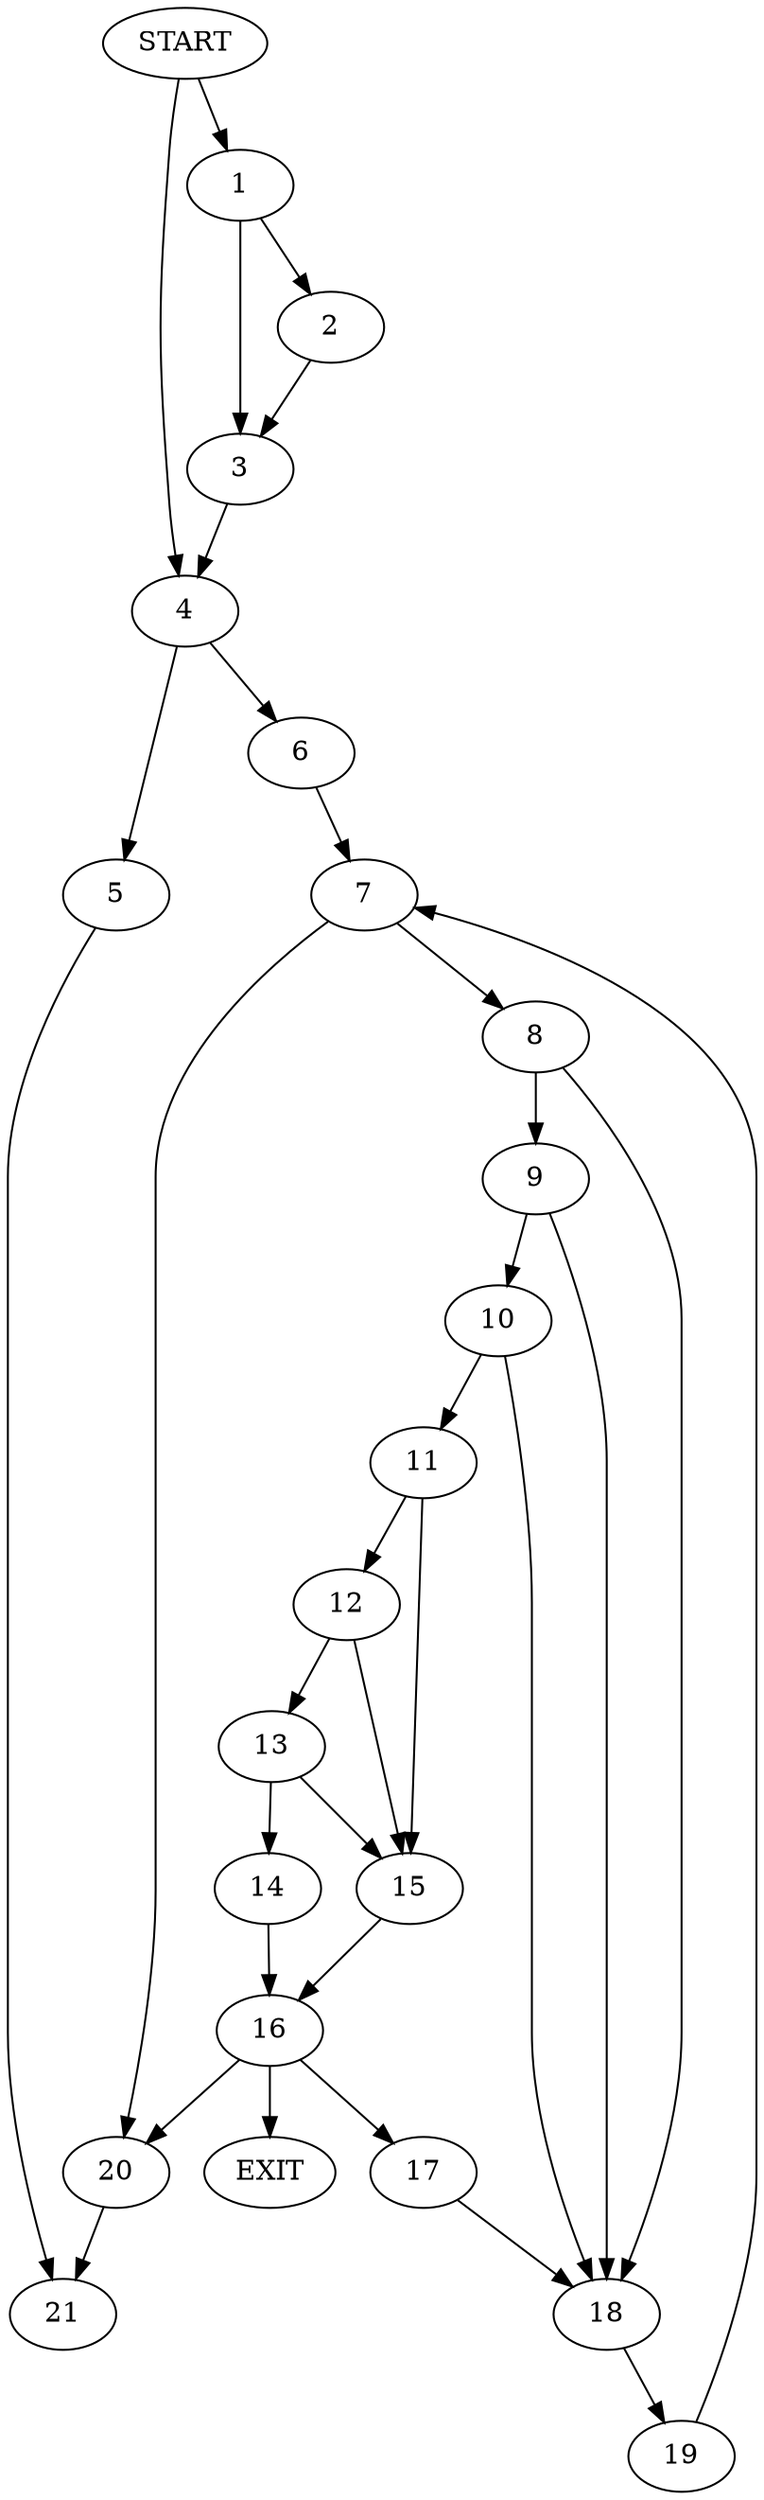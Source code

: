 digraph { 
0 [label="START"];
1;
2;
3;
4;
5;
6;
7;
8;
9;
10;
11;
12;
13;
14;
15;
16;
17;
18;
19;
20;
21;
22[label="EXIT"];
0 -> 4;
0 -> 1;
1 -> 3;
1 -> 2;
2 -> 3;
3 -> 4;
4 -> 5;
4 -> 6;
5 -> 21;
6 -> 7;
7 -> 8;
7 -> 20;
8 -> 9;
8 -> 18;
9 -> 10;
9 -> 18;
10 -> 11;
10 -> 18;
11 -> 12;
11 -> 15;
12 -> 13;
12 -> 15;
13 -> 14;
13 -> 15;
14 -> 16;
15 -> 16;
16 -> 22;
16 -> 17;
16:s2 -> 20;
17 -> 18;
18 -> 19;
19 -> 7;
20 -> 21;
}